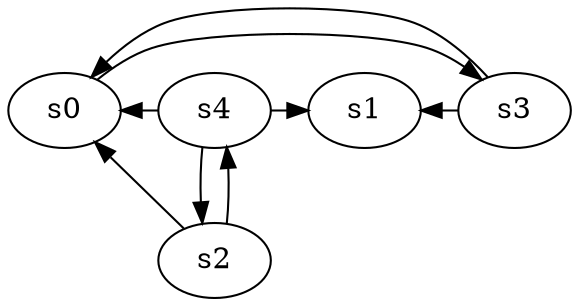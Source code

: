 digraph game_0999_complex_5 {
    s0 [name="s0", player=1];
    s1 [name="s1", player=0, target=1];
    s2 [name="s2", player=0];
    s3 [name="s3", player=0];
    s4 [name="s4", player=0, target=1];

    s0 -> s3 [constraint="!(time % 6 == 2)"];
    s2 -> s0 [constraint="time == 11 || time == 15 || time == 21 || time == 23"];
    s2 -> s4 [constraint="!(time % 4 == 0)"];
    s3 -> s0 [constraint="time == 14"];
    s3 -> s1 [constraint="time % 3 == 2 || time % 5 == 4"];
    s4 -> s0 [constraint="time % 4 == 1 || time % 4 == 1"];
    s4 -> s1 [constraint="time % 3 == 0"];
    s4 -> s2;
}
